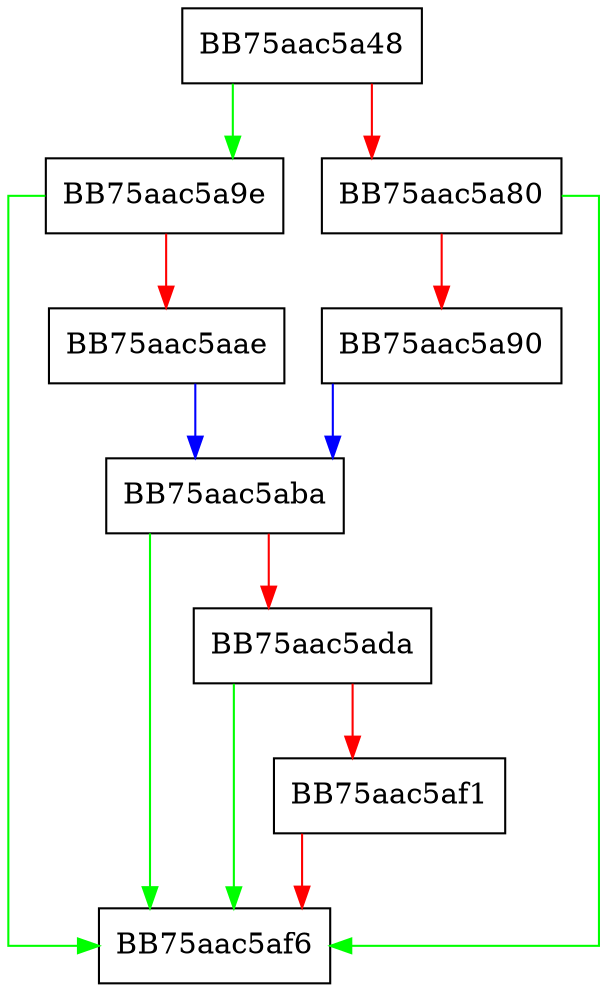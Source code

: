 digraph GetDistance {
  node [shape="box"];
  graph [splines=ortho];
  BB75aac5a48 -> BB75aac5a9e [color="green"];
  BB75aac5a48 -> BB75aac5a80 [color="red"];
  BB75aac5a80 -> BB75aac5af6 [color="green"];
  BB75aac5a80 -> BB75aac5a90 [color="red"];
  BB75aac5a90 -> BB75aac5aba [color="blue"];
  BB75aac5a9e -> BB75aac5af6 [color="green"];
  BB75aac5a9e -> BB75aac5aae [color="red"];
  BB75aac5aae -> BB75aac5aba [color="blue"];
  BB75aac5aba -> BB75aac5af6 [color="green"];
  BB75aac5aba -> BB75aac5ada [color="red"];
  BB75aac5ada -> BB75aac5af6 [color="green"];
  BB75aac5ada -> BB75aac5af1 [color="red"];
  BB75aac5af1 -> BB75aac5af6 [color="red"];
}